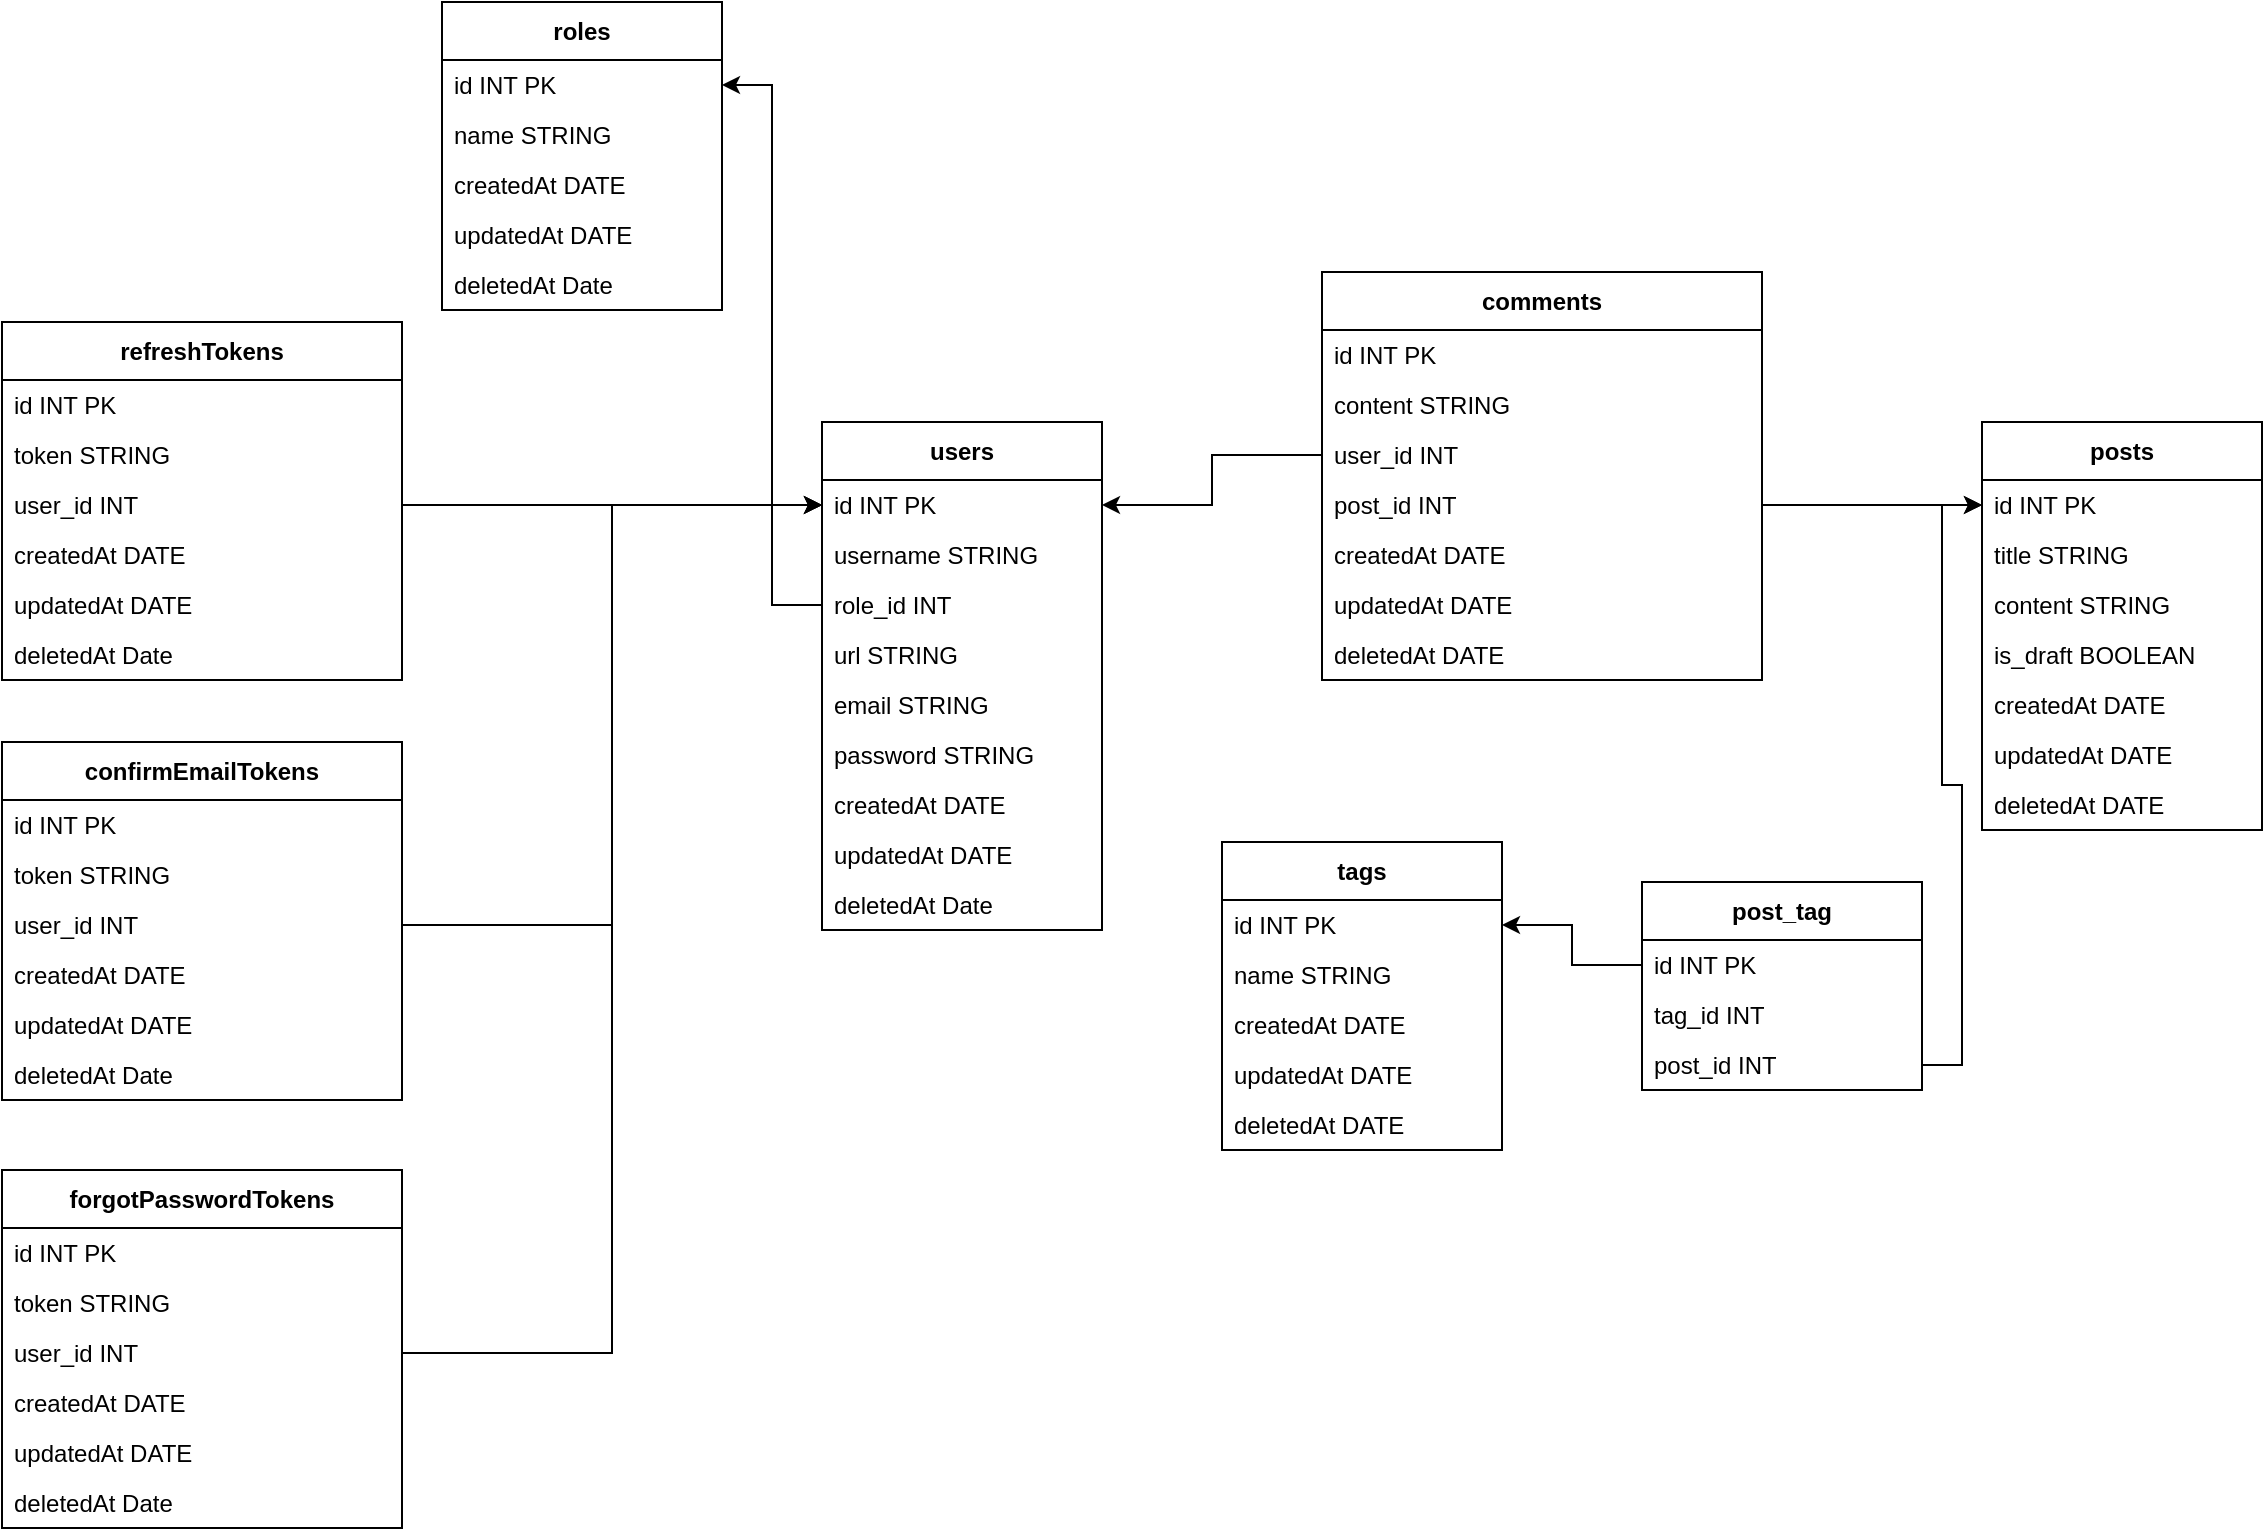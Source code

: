 <mxfile version="21.3.0" type="github">
  <diagram name="Page-1" id="WUl9qC-J_M90wuT9A977">
    <mxGraphModel dx="2423" dy="1949" grid="1" gridSize="10" guides="1" tooltips="1" connect="1" arrows="1" fold="1" page="1" pageScale="1" pageWidth="850" pageHeight="1100" math="0" shadow="0">
      <root>
        <mxCell id="0" />
        <mxCell id="1" parent="0" />
        <mxCell id="dtRCtxeBVitpYyYdIylQ-1" value="users" style="swimlane;fontStyle=1;align=center;verticalAlign=middle;childLayout=stackLayout;horizontal=1;startSize=29;horizontalStack=0;resizeParent=1;resizeParentMax=0;resizeLast=0;collapsible=0;marginBottom=0;html=1;whiteSpace=wrap;" vertex="1" parent="1">
          <mxGeometry x="80" y="120" width="140" height="254" as="geometry" />
        </mxCell>
        <mxCell id="dtRCtxeBVitpYyYdIylQ-3" value="id INT PK" style="text;html=1;strokeColor=none;fillColor=none;align=left;verticalAlign=middle;spacingLeft=4;spacingRight=4;overflow=hidden;rotatable=0;points=[[0,0.5],[1,0.5]];portConstraint=eastwest;whiteSpace=wrap;" vertex="1" parent="dtRCtxeBVitpYyYdIylQ-1">
          <mxGeometry y="29" width="140" height="25" as="geometry" />
        </mxCell>
        <mxCell id="dtRCtxeBVitpYyYdIylQ-10" value="username STRING" style="text;html=1;strokeColor=none;fillColor=none;align=left;verticalAlign=middle;spacingLeft=4;spacingRight=4;overflow=hidden;rotatable=0;points=[[0,0.5],[1,0.5]];portConstraint=eastwest;whiteSpace=wrap;" vertex="1" parent="dtRCtxeBVitpYyYdIylQ-1">
          <mxGeometry y="54" width="140" height="25" as="geometry" />
        </mxCell>
        <mxCell id="dtRCtxeBVitpYyYdIylQ-84" value="role_id INT" style="text;html=1;strokeColor=none;fillColor=none;align=left;verticalAlign=middle;spacingLeft=4;spacingRight=4;overflow=hidden;rotatable=0;points=[[0,0.5],[1,0.5]];portConstraint=eastwest;whiteSpace=wrap;" vertex="1" parent="dtRCtxeBVitpYyYdIylQ-1">
          <mxGeometry y="79" width="140" height="25" as="geometry" />
        </mxCell>
        <mxCell id="dtRCtxeBVitpYyYdIylQ-13" value="url STRING" style="text;html=1;strokeColor=none;fillColor=none;align=left;verticalAlign=middle;spacingLeft=4;spacingRight=4;overflow=hidden;rotatable=0;points=[[0,0.5],[1,0.5]];portConstraint=eastwest;whiteSpace=wrap;" vertex="1" parent="dtRCtxeBVitpYyYdIylQ-1">
          <mxGeometry y="104" width="140" height="25" as="geometry" />
        </mxCell>
        <mxCell id="dtRCtxeBVitpYyYdIylQ-11" value="email STRING" style="text;html=1;strokeColor=none;fillColor=none;align=left;verticalAlign=middle;spacingLeft=4;spacingRight=4;overflow=hidden;rotatable=0;points=[[0,0.5],[1,0.5]];portConstraint=eastwest;whiteSpace=wrap;" vertex="1" parent="dtRCtxeBVitpYyYdIylQ-1">
          <mxGeometry y="129" width="140" height="25" as="geometry" />
        </mxCell>
        <mxCell id="dtRCtxeBVitpYyYdIylQ-12" value="password STRING" style="text;html=1;strokeColor=none;fillColor=none;align=left;verticalAlign=middle;spacingLeft=4;spacingRight=4;overflow=hidden;rotatable=0;points=[[0,0.5],[1,0.5]];portConstraint=eastwest;whiteSpace=wrap;" vertex="1" parent="dtRCtxeBVitpYyYdIylQ-1">
          <mxGeometry y="154" width="140" height="25" as="geometry" />
        </mxCell>
        <mxCell id="dtRCtxeBVitpYyYdIylQ-14" value="createdAt DATE" style="text;html=1;strokeColor=none;fillColor=none;align=left;verticalAlign=middle;spacingLeft=4;spacingRight=4;overflow=hidden;rotatable=0;points=[[0,0.5],[1,0.5]];portConstraint=eastwest;whiteSpace=wrap;" vertex="1" parent="dtRCtxeBVitpYyYdIylQ-1">
          <mxGeometry y="179" width="140" height="25" as="geometry" />
        </mxCell>
        <mxCell id="dtRCtxeBVitpYyYdIylQ-15" value="updatedAt DATE" style="text;html=1;strokeColor=none;fillColor=none;align=left;verticalAlign=middle;spacingLeft=4;spacingRight=4;overflow=hidden;rotatable=0;points=[[0,0.5],[1,0.5]];portConstraint=eastwest;whiteSpace=wrap;" vertex="1" parent="dtRCtxeBVitpYyYdIylQ-1">
          <mxGeometry y="204" width="140" height="25" as="geometry" />
        </mxCell>
        <mxCell id="dtRCtxeBVitpYyYdIylQ-16" value="deletedAt Date" style="text;html=1;strokeColor=none;fillColor=none;align=left;verticalAlign=middle;spacingLeft=4;spacingRight=4;overflow=hidden;rotatable=0;points=[[0,0.5],[1,0.5]];portConstraint=eastwest;whiteSpace=wrap;" vertex="1" parent="dtRCtxeBVitpYyYdIylQ-1">
          <mxGeometry y="229" width="140" height="25" as="geometry" />
        </mxCell>
        <mxCell id="dtRCtxeBVitpYyYdIylQ-4" value="posts" style="swimlane;fontStyle=1;align=center;verticalAlign=middle;childLayout=stackLayout;horizontal=1;startSize=29;horizontalStack=0;resizeParent=1;resizeParentMax=0;resizeLast=0;collapsible=0;marginBottom=0;html=1;whiteSpace=wrap;" vertex="1" parent="1">
          <mxGeometry x="660" y="120" width="140" height="204" as="geometry" />
        </mxCell>
        <mxCell id="dtRCtxeBVitpYyYdIylQ-5" value="id INT PK" style="text;html=1;strokeColor=none;fillColor=none;align=left;verticalAlign=middle;spacingLeft=4;spacingRight=4;overflow=hidden;rotatable=0;points=[[0,0.5],[1,0.5]];portConstraint=eastwest;whiteSpace=wrap;" vertex="1" parent="dtRCtxeBVitpYyYdIylQ-4">
          <mxGeometry y="29" width="140" height="25" as="geometry" />
        </mxCell>
        <mxCell id="dtRCtxeBVitpYyYdIylQ-20" value="title STRING" style="text;html=1;strokeColor=none;fillColor=none;align=left;verticalAlign=middle;spacingLeft=4;spacingRight=4;overflow=hidden;rotatable=0;points=[[0,0.5],[1,0.5]];portConstraint=eastwest;whiteSpace=wrap;" vertex="1" parent="dtRCtxeBVitpYyYdIylQ-4">
          <mxGeometry y="54" width="140" height="25" as="geometry" />
        </mxCell>
        <mxCell id="dtRCtxeBVitpYyYdIylQ-21" value="content STRING" style="text;html=1;strokeColor=none;fillColor=none;align=left;verticalAlign=middle;spacingLeft=4;spacingRight=4;overflow=hidden;rotatable=0;points=[[0,0.5],[1,0.5]];portConstraint=eastwest;whiteSpace=wrap;" vertex="1" parent="dtRCtxeBVitpYyYdIylQ-4">
          <mxGeometry y="79" width="140" height="25" as="geometry" />
        </mxCell>
        <mxCell id="dtRCtxeBVitpYyYdIylQ-97" value="is_draft BOOLEAN" style="text;html=1;strokeColor=none;fillColor=none;align=left;verticalAlign=middle;spacingLeft=4;spacingRight=4;overflow=hidden;rotatable=0;points=[[0,0.5],[1,0.5]];portConstraint=eastwest;whiteSpace=wrap;" vertex="1" parent="dtRCtxeBVitpYyYdIylQ-4">
          <mxGeometry y="104" width="140" height="25" as="geometry" />
        </mxCell>
        <mxCell id="dtRCtxeBVitpYyYdIylQ-22" value="createdAt DATE" style="text;html=1;strokeColor=none;fillColor=none;align=left;verticalAlign=middle;spacingLeft=4;spacingRight=4;overflow=hidden;rotatable=0;points=[[0,0.5],[1,0.5]];portConstraint=eastwest;whiteSpace=wrap;" vertex="1" parent="dtRCtxeBVitpYyYdIylQ-4">
          <mxGeometry y="129" width="140" height="25" as="geometry" />
        </mxCell>
        <mxCell id="dtRCtxeBVitpYyYdIylQ-23" value="updatedAt DATE" style="text;html=1;strokeColor=none;fillColor=none;align=left;verticalAlign=middle;spacingLeft=4;spacingRight=4;overflow=hidden;rotatable=0;points=[[0,0.5],[1,0.5]];portConstraint=eastwest;whiteSpace=wrap;" vertex="1" parent="dtRCtxeBVitpYyYdIylQ-4">
          <mxGeometry y="154" width="140" height="25" as="geometry" />
        </mxCell>
        <mxCell id="dtRCtxeBVitpYyYdIylQ-24" value="deletedAt DATE" style="text;html=1;strokeColor=none;fillColor=none;align=left;verticalAlign=middle;spacingLeft=4;spacingRight=4;overflow=hidden;rotatable=0;points=[[0,0.5],[1,0.5]];portConstraint=eastwest;whiteSpace=wrap;" vertex="1" parent="dtRCtxeBVitpYyYdIylQ-4">
          <mxGeometry y="179" width="140" height="25" as="geometry" />
        </mxCell>
        <mxCell id="dtRCtxeBVitpYyYdIylQ-6" value="comments" style="swimlane;fontStyle=1;align=center;verticalAlign=middle;childLayout=stackLayout;horizontal=1;startSize=29;horizontalStack=0;resizeParent=1;resizeParentMax=0;resizeLast=0;collapsible=0;marginBottom=0;html=1;whiteSpace=wrap;" vertex="1" parent="1">
          <mxGeometry x="330" y="45" width="220" height="204" as="geometry" />
        </mxCell>
        <mxCell id="dtRCtxeBVitpYyYdIylQ-7" value="id INT PK" style="text;html=1;strokeColor=none;fillColor=none;align=left;verticalAlign=middle;spacingLeft=4;spacingRight=4;overflow=hidden;rotatable=0;points=[[0,0.5],[1,0.5]];portConstraint=eastwest;whiteSpace=wrap;" vertex="1" parent="dtRCtxeBVitpYyYdIylQ-6">
          <mxGeometry y="29" width="220" height="25" as="geometry" />
        </mxCell>
        <mxCell id="dtRCtxeBVitpYyYdIylQ-25" value="content STRING" style="text;html=1;strokeColor=none;fillColor=none;align=left;verticalAlign=middle;spacingLeft=4;spacingRight=4;overflow=hidden;rotatable=0;points=[[0,0.5],[1,0.5]];portConstraint=eastwest;whiteSpace=wrap;" vertex="1" parent="dtRCtxeBVitpYyYdIylQ-6">
          <mxGeometry y="54" width="220" height="25" as="geometry" />
        </mxCell>
        <mxCell id="dtRCtxeBVitpYyYdIylQ-26" value="user_id INT" style="text;html=1;strokeColor=none;fillColor=none;align=left;verticalAlign=middle;spacingLeft=4;spacingRight=4;overflow=hidden;rotatable=0;points=[[0,0.5],[1,0.5]];portConstraint=eastwest;whiteSpace=wrap;" vertex="1" parent="dtRCtxeBVitpYyYdIylQ-6">
          <mxGeometry y="79" width="220" height="25" as="geometry" />
        </mxCell>
        <mxCell id="dtRCtxeBVitpYyYdIylQ-27" value="post_id INT" style="text;html=1;strokeColor=none;fillColor=none;align=left;verticalAlign=middle;spacingLeft=4;spacingRight=4;overflow=hidden;rotatable=0;points=[[0,0.5],[1,0.5]];portConstraint=eastwest;whiteSpace=wrap;" vertex="1" parent="dtRCtxeBVitpYyYdIylQ-6">
          <mxGeometry y="104" width="220" height="25" as="geometry" />
        </mxCell>
        <mxCell id="dtRCtxeBVitpYyYdIylQ-28" value="createdAt DATE" style="text;html=1;strokeColor=none;fillColor=none;align=left;verticalAlign=middle;spacingLeft=4;spacingRight=4;overflow=hidden;rotatable=0;points=[[0,0.5],[1,0.5]];portConstraint=eastwest;whiteSpace=wrap;" vertex="1" parent="dtRCtxeBVitpYyYdIylQ-6">
          <mxGeometry y="129" width="220" height="25" as="geometry" />
        </mxCell>
        <mxCell id="dtRCtxeBVitpYyYdIylQ-29" value="updatedAt DATE" style="text;html=1;strokeColor=none;fillColor=none;align=left;verticalAlign=middle;spacingLeft=4;spacingRight=4;overflow=hidden;rotatable=0;points=[[0,0.5],[1,0.5]];portConstraint=eastwest;whiteSpace=wrap;" vertex="1" parent="dtRCtxeBVitpYyYdIylQ-6">
          <mxGeometry y="154" width="220" height="25" as="geometry" />
        </mxCell>
        <mxCell id="dtRCtxeBVitpYyYdIylQ-30" value="deletedAt DATE" style="text;html=1;strokeColor=none;fillColor=none;align=left;verticalAlign=middle;spacingLeft=4;spacingRight=4;overflow=hidden;rotatable=0;points=[[0,0.5],[1,0.5]];portConstraint=eastwest;whiteSpace=wrap;" vertex="1" parent="dtRCtxeBVitpYyYdIylQ-6">
          <mxGeometry y="179" width="220" height="25" as="geometry" />
        </mxCell>
        <mxCell id="dtRCtxeBVitpYyYdIylQ-8" value="tags" style="swimlane;fontStyle=1;align=center;verticalAlign=middle;childLayout=stackLayout;horizontal=1;startSize=29;horizontalStack=0;resizeParent=1;resizeParentMax=0;resizeLast=0;collapsible=0;marginBottom=0;html=1;whiteSpace=wrap;" vertex="1" parent="1">
          <mxGeometry x="280" y="330" width="140" height="154" as="geometry" />
        </mxCell>
        <mxCell id="dtRCtxeBVitpYyYdIylQ-9" value="id INT PK" style="text;html=1;strokeColor=none;fillColor=none;align=left;verticalAlign=middle;spacingLeft=4;spacingRight=4;overflow=hidden;rotatable=0;points=[[0,0.5],[1,0.5]];portConstraint=eastwest;whiteSpace=wrap;" vertex="1" parent="dtRCtxeBVitpYyYdIylQ-8">
          <mxGeometry y="29" width="140" height="25" as="geometry" />
        </mxCell>
        <mxCell id="dtRCtxeBVitpYyYdIylQ-33" value="name STRING" style="text;html=1;strokeColor=none;fillColor=none;align=left;verticalAlign=middle;spacingLeft=4;spacingRight=4;overflow=hidden;rotatable=0;points=[[0,0.5],[1,0.5]];portConstraint=eastwest;whiteSpace=wrap;" vertex="1" parent="dtRCtxeBVitpYyYdIylQ-8">
          <mxGeometry y="54" width="140" height="25" as="geometry" />
        </mxCell>
        <mxCell id="dtRCtxeBVitpYyYdIylQ-34" value="createdAt DATE" style="text;html=1;strokeColor=none;fillColor=none;align=left;verticalAlign=middle;spacingLeft=4;spacingRight=4;overflow=hidden;rotatable=0;points=[[0,0.5],[1,0.5]];portConstraint=eastwest;whiteSpace=wrap;" vertex="1" parent="dtRCtxeBVitpYyYdIylQ-8">
          <mxGeometry y="79" width="140" height="25" as="geometry" />
        </mxCell>
        <mxCell id="dtRCtxeBVitpYyYdIylQ-35" value="updatedAt DATE" style="text;html=1;strokeColor=none;fillColor=none;align=left;verticalAlign=middle;spacingLeft=4;spacingRight=4;overflow=hidden;rotatable=0;points=[[0,0.5],[1,0.5]];portConstraint=eastwest;whiteSpace=wrap;" vertex="1" parent="dtRCtxeBVitpYyYdIylQ-8">
          <mxGeometry y="104" width="140" height="25" as="geometry" />
        </mxCell>
        <mxCell id="dtRCtxeBVitpYyYdIylQ-36" value="deletedAt DATE" style="text;html=1;strokeColor=none;fillColor=none;align=left;verticalAlign=middle;spacingLeft=4;spacingRight=4;overflow=hidden;rotatable=0;points=[[0,0.5],[1,0.5]];portConstraint=eastwest;whiteSpace=wrap;" vertex="1" parent="dtRCtxeBVitpYyYdIylQ-8">
          <mxGeometry y="129" width="140" height="25" as="geometry" />
        </mxCell>
        <mxCell id="dtRCtxeBVitpYyYdIylQ-31" value="post_tag" style="swimlane;fontStyle=1;align=center;verticalAlign=middle;childLayout=stackLayout;horizontal=1;startSize=29;horizontalStack=0;resizeParent=1;resizeParentMax=0;resizeLast=0;collapsible=0;marginBottom=0;html=1;whiteSpace=wrap;" vertex="1" parent="1">
          <mxGeometry x="490" y="350" width="140" height="104" as="geometry" />
        </mxCell>
        <mxCell id="dtRCtxeBVitpYyYdIylQ-32" value="id INT PK" style="text;html=1;strokeColor=none;fillColor=none;align=left;verticalAlign=middle;spacingLeft=4;spacingRight=4;overflow=hidden;rotatable=0;points=[[0,0.5],[1,0.5]];portConstraint=eastwest;whiteSpace=wrap;" vertex="1" parent="dtRCtxeBVitpYyYdIylQ-31">
          <mxGeometry y="29" width="140" height="25" as="geometry" />
        </mxCell>
        <mxCell id="dtRCtxeBVitpYyYdIylQ-37" value="tag_id INT" style="text;html=1;strokeColor=none;fillColor=none;align=left;verticalAlign=middle;spacingLeft=4;spacingRight=4;overflow=hidden;rotatable=0;points=[[0,0.5],[1,0.5]];portConstraint=eastwest;whiteSpace=wrap;" vertex="1" parent="dtRCtxeBVitpYyYdIylQ-31">
          <mxGeometry y="54" width="140" height="25" as="geometry" />
        </mxCell>
        <mxCell id="dtRCtxeBVitpYyYdIylQ-38" value="post_id INT" style="text;html=1;strokeColor=none;fillColor=none;align=left;verticalAlign=middle;spacingLeft=4;spacingRight=4;overflow=hidden;rotatable=0;points=[[0,0.5],[1,0.5]];portConstraint=eastwest;whiteSpace=wrap;" vertex="1" parent="dtRCtxeBVitpYyYdIylQ-31">
          <mxGeometry y="79" width="140" height="25" as="geometry" />
        </mxCell>
        <mxCell id="dtRCtxeBVitpYyYdIylQ-39" value="roles" style="swimlane;fontStyle=1;align=center;verticalAlign=middle;childLayout=stackLayout;horizontal=1;startSize=29;horizontalStack=0;resizeParent=1;resizeParentMax=0;resizeLast=0;collapsible=0;marginBottom=0;html=1;whiteSpace=wrap;" vertex="1" parent="1">
          <mxGeometry x="-110" y="-90" width="140" height="154" as="geometry" />
        </mxCell>
        <mxCell id="dtRCtxeBVitpYyYdIylQ-40" value="id INT PK" style="text;html=1;strokeColor=none;fillColor=none;align=left;verticalAlign=middle;spacingLeft=4;spacingRight=4;overflow=hidden;rotatable=0;points=[[0,0.5],[1,0.5]];portConstraint=eastwest;whiteSpace=wrap;" vertex="1" parent="dtRCtxeBVitpYyYdIylQ-39">
          <mxGeometry y="29" width="140" height="25" as="geometry" />
        </mxCell>
        <mxCell id="dtRCtxeBVitpYyYdIylQ-41" value="name STRING" style="text;html=1;strokeColor=none;fillColor=none;align=left;verticalAlign=middle;spacingLeft=4;spacingRight=4;overflow=hidden;rotatable=0;points=[[0,0.5],[1,0.5]];portConstraint=eastwest;whiteSpace=wrap;" vertex="1" parent="dtRCtxeBVitpYyYdIylQ-39">
          <mxGeometry y="54" width="140" height="25" as="geometry" />
        </mxCell>
        <mxCell id="dtRCtxeBVitpYyYdIylQ-45" value="createdAt DATE" style="text;html=1;strokeColor=none;fillColor=none;align=left;verticalAlign=middle;spacingLeft=4;spacingRight=4;overflow=hidden;rotatable=0;points=[[0,0.5],[1,0.5]];portConstraint=eastwest;whiteSpace=wrap;" vertex="1" parent="dtRCtxeBVitpYyYdIylQ-39">
          <mxGeometry y="79" width="140" height="25" as="geometry" />
        </mxCell>
        <mxCell id="dtRCtxeBVitpYyYdIylQ-46" value="updatedAt DATE" style="text;html=1;strokeColor=none;fillColor=none;align=left;verticalAlign=middle;spacingLeft=4;spacingRight=4;overflow=hidden;rotatable=0;points=[[0,0.5],[1,0.5]];portConstraint=eastwest;whiteSpace=wrap;" vertex="1" parent="dtRCtxeBVitpYyYdIylQ-39">
          <mxGeometry y="104" width="140" height="25" as="geometry" />
        </mxCell>
        <mxCell id="dtRCtxeBVitpYyYdIylQ-47" value="deletedAt Date" style="text;html=1;strokeColor=none;fillColor=none;align=left;verticalAlign=middle;spacingLeft=4;spacingRight=4;overflow=hidden;rotatable=0;points=[[0,0.5],[1,0.5]];portConstraint=eastwest;whiteSpace=wrap;" vertex="1" parent="dtRCtxeBVitpYyYdIylQ-39">
          <mxGeometry y="129" width="140" height="25" as="geometry" />
        </mxCell>
        <mxCell id="dtRCtxeBVitpYyYdIylQ-48" value="forgotPasswordTokens" style="swimlane;fontStyle=1;align=center;verticalAlign=middle;childLayout=stackLayout;horizontal=1;startSize=29;horizontalStack=0;resizeParent=1;resizeParentMax=0;resizeLast=0;collapsible=0;marginBottom=0;html=1;whiteSpace=wrap;" vertex="1" parent="1">
          <mxGeometry x="-330" y="494" width="200" height="179" as="geometry" />
        </mxCell>
        <mxCell id="dtRCtxeBVitpYyYdIylQ-49" value="id INT PK" style="text;html=1;strokeColor=none;fillColor=none;align=left;verticalAlign=middle;spacingLeft=4;spacingRight=4;overflow=hidden;rotatable=0;points=[[0,0.5],[1,0.5]];portConstraint=eastwest;whiteSpace=wrap;" vertex="1" parent="dtRCtxeBVitpYyYdIylQ-48">
          <mxGeometry y="29" width="200" height="25" as="geometry" />
        </mxCell>
        <mxCell id="dtRCtxeBVitpYyYdIylQ-50" value="token STRING" style="text;html=1;strokeColor=none;fillColor=none;align=left;verticalAlign=middle;spacingLeft=4;spacingRight=4;overflow=hidden;rotatable=0;points=[[0,0.5],[1,0.5]];portConstraint=eastwest;whiteSpace=wrap;" vertex="1" parent="dtRCtxeBVitpYyYdIylQ-48">
          <mxGeometry y="54" width="200" height="25" as="geometry" />
        </mxCell>
        <mxCell id="dtRCtxeBVitpYyYdIylQ-91" value="user_id INT" style="text;html=1;strokeColor=none;fillColor=none;align=left;verticalAlign=middle;spacingLeft=4;spacingRight=4;overflow=hidden;rotatable=0;points=[[0,0.5],[1,0.5]];portConstraint=eastwest;whiteSpace=wrap;" vertex="1" parent="dtRCtxeBVitpYyYdIylQ-48">
          <mxGeometry y="79" width="200" height="25" as="geometry" />
        </mxCell>
        <mxCell id="dtRCtxeBVitpYyYdIylQ-54" value="createdAt DATE" style="text;html=1;strokeColor=none;fillColor=none;align=left;verticalAlign=middle;spacingLeft=4;spacingRight=4;overflow=hidden;rotatable=0;points=[[0,0.5],[1,0.5]];portConstraint=eastwest;whiteSpace=wrap;" vertex="1" parent="dtRCtxeBVitpYyYdIylQ-48">
          <mxGeometry y="104" width="200" height="25" as="geometry" />
        </mxCell>
        <mxCell id="dtRCtxeBVitpYyYdIylQ-55" value="updatedAt DATE" style="text;html=1;strokeColor=none;fillColor=none;align=left;verticalAlign=middle;spacingLeft=4;spacingRight=4;overflow=hidden;rotatable=0;points=[[0,0.5],[1,0.5]];portConstraint=eastwest;whiteSpace=wrap;" vertex="1" parent="dtRCtxeBVitpYyYdIylQ-48">
          <mxGeometry y="129" width="200" height="25" as="geometry" />
        </mxCell>
        <mxCell id="dtRCtxeBVitpYyYdIylQ-56" value="deletedAt Date" style="text;html=1;strokeColor=none;fillColor=none;align=left;verticalAlign=middle;spacingLeft=4;spacingRight=4;overflow=hidden;rotatable=0;points=[[0,0.5],[1,0.5]];portConstraint=eastwest;whiteSpace=wrap;" vertex="1" parent="dtRCtxeBVitpYyYdIylQ-48">
          <mxGeometry y="154" width="200" height="25" as="geometry" />
        </mxCell>
        <mxCell id="dtRCtxeBVitpYyYdIylQ-66" value="confirmEmailTokens" style="swimlane;fontStyle=1;align=center;verticalAlign=middle;childLayout=stackLayout;horizontal=1;startSize=29;horizontalStack=0;resizeParent=1;resizeParentMax=0;resizeLast=0;collapsible=0;marginBottom=0;html=1;whiteSpace=wrap;" vertex="1" parent="1">
          <mxGeometry x="-330" y="280" width="200" height="179" as="geometry" />
        </mxCell>
        <mxCell id="dtRCtxeBVitpYyYdIylQ-67" value="id INT PK" style="text;html=1;strokeColor=none;fillColor=none;align=left;verticalAlign=middle;spacingLeft=4;spacingRight=4;overflow=hidden;rotatable=0;points=[[0,0.5],[1,0.5]];portConstraint=eastwest;whiteSpace=wrap;" vertex="1" parent="dtRCtxeBVitpYyYdIylQ-66">
          <mxGeometry y="29" width="200" height="25" as="geometry" />
        </mxCell>
        <mxCell id="dtRCtxeBVitpYyYdIylQ-68" value="token STRING" style="text;html=1;strokeColor=none;fillColor=none;align=left;verticalAlign=middle;spacingLeft=4;spacingRight=4;overflow=hidden;rotatable=0;points=[[0,0.5],[1,0.5]];portConstraint=eastwest;whiteSpace=wrap;" vertex="1" parent="dtRCtxeBVitpYyYdIylQ-66">
          <mxGeometry y="54" width="200" height="25" as="geometry" />
        </mxCell>
        <mxCell id="dtRCtxeBVitpYyYdIylQ-89" value="user_id INT" style="text;html=1;strokeColor=none;fillColor=none;align=left;verticalAlign=middle;spacingLeft=4;spacingRight=4;overflow=hidden;rotatable=0;points=[[0,0.5],[1,0.5]];portConstraint=eastwest;whiteSpace=wrap;" vertex="1" parent="dtRCtxeBVitpYyYdIylQ-66">
          <mxGeometry y="79" width="200" height="25" as="geometry" />
        </mxCell>
        <mxCell id="dtRCtxeBVitpYyYdIylQ-72" value="createdAt DATE" style="text;html=1;strokeColor=none;fillColor=none;align=left;verticalAlign=middle;spacingLeft=4;spacingRight=4;overflow=hidden;rotatable=0;points=[[0,0.5],[1,0.5]];portConstraint=eastwest;whiteSpace=wrap;" vertex="1" parent="dtRCtxeBVitpYyYdIylQ-66">
          <mxGeometry y="104" width="200" height="25" as="geometry" />
        </mxCell>
        <mxCell id="dtRCtxeBVitpYyYdIylQ-73" value="updatedAt DATE" style="text;html=1;strokeColor=none;fillColor=none;align=left;verticalAlign=middle;spacingLeft=4;spacingRight=4;overflow=hidden;rotatable=0;points=[[0,0.5],[1,0.5]];portConstraint=eastwest;whiteSpace=wrap;" vertex="1" parent="dtRCtxeBVitpYyYdIylQ-66">
          <mxGeometry y="129" width="200" height="25" as="geometry" />
        </mxCell>
        <mxCell id="dtRCtxeBVitpYyYdIylQ-74" value="deletedAt Date" style="text;html=1;strokeColor=none;fillColor=none;align=left;verticalAlign=middle;spacingLeft=4;spacingRight=4;overflow=hidden;rotatable=0;points=[[0,0.5],[1,0.5]];portConstraint=eastwest;whiteSpace=wrap;" vertex="1" parent="dtRCtxeBVitpYyYdIylQ-66">
          <mxGeometry y="154" width="200" height="25" as="geometry" />
        </mxCell>
        <mxCell id="dtRCtxeBVitpYyYdIylQ-75" value="refreshTokens" style="swimlane;fontStyle=1;align=center;verticalAlign=middle;childLayout=stackLayout;horizontal=1;startSize=29;horizontalStack=0;resizeParent=1;resizeParentMax=0;resizeLast=0;collapsible=0;marginBottom=0;html=1;whiteSpace=wrap;" vertex="1" parent="1">
          <mxGeometry x="-330" y="70" width="200" height="179" as="geometry" />
        </mxCell>
        <mxCell id="dtRCtxeBVitpYyYdIylQ-76" value="id INT PK" style="text;html=1;strokeColor=none;fillColor=none;align=left;verticalAlign=middle;spacingLeft=4;spacingRight=4;overflow=hidden;rotatable=0;points=[[0,0.5],[1,0.5]];portConstraint=eastwest;whiteSpace=wrap;" vertex="1" parent="dtRCtxeBVitpYyYdIylQ-75">
          <mxGeometry y="29" width="200" height="25" as="geometry" />
        </mxCell>
        <mxCell id="dtRCtxeBVitpYyYdIylQ-77" value="token STRING" style="text;html=1;strokeColor=none;fillColor=none;align=left;verticalAlign=middle;spacingLeft=4;spacingRight=4;overflow=hidden;rotatable=0;points=[[0,0.5],[1,0.5]];portConstraint=eastwest;whiteSpace=wrap;" vertex="1" parent="dtRCtxeBVitpYyYdIylQ-75">
          <mxGeometry y="54" width="200" height="25" as="geometry" />
        </mxCell>
        <mxCell id="dtRCtxeBVitpYyYdIylQ-86" value="user_id INT" style="text;html=1;strokeColor=none;fillColor=none;align=left;verticalAlign=middle;spacingLeft=4;spacingRight=4;overflow=hidden;rotatable=0;points=[[0,0.5],[1,0.5]];portConstraint=eastwest;whiteSpace=wrap;" vertex="1" parent="dtRCtxeBVitpYyYdIylQ-75">
          <mxGeometry y="79" width="200" height="25" as="geometry" />
        </mxCell>
        <mxCell id="dtRCtxeBVitpYyYdIylQ-81" value="createdAt DATE" style="text;html=1;strokeColor=none;fillColor=none;align=left;verticalAlign=middle;spacingLeft=4;spacingRight=4;overflow=hidden;rotatable=0;points=[[0,0.5],[1,0.5]];portConstraint=eastwest;whiteSpace=wrap;" vertex="1" parent="dtRCtxeBVitpYyYdIylQ-75">
          <mxGeometry y="104" width="200" height="25" as="geometry" />
        </mxCell>
        <mxCell id="dtRCtxeBVitpYyYdIylQ-82" value="updatedAt DATE" style="text;html=1;strokeColor=none;fillColor=none;align=left;verticalAlign=middle;spacingLeft=4;spacingRight=4;overflow=hidden;rotatable=0;points=[[0,0.5],[1,0.5]];portConstraint=eastwest;whiteSpace=wrap;" vertex="1" parent="dtRCtxeBVitpYyYdIylQ-75">
          <mxGeometry y="129" width="200" height="25" as="geometry" />
        </mxCell>
        <mxCell id="dtRCtxeBVitpYyYdIylQ-83" value="deletedAt Date" style="text;html=1;strokeColor=none;fillColor=none;align=left;verticalAlign=middle;spacingLeft=4;spacingRight=4;overflow=hidden;rotatable=0;points=[[0,0.5],[1,0.5]];portConstraint=eastwest;whiteSpace=wrap;" vertex="1" parent="dtRCtxeBVitpYyYdIylQ-75">
          <mxGeometry y="154" width="200" height="25" as="geometry" />
        </mxCell>
        <mxCell id="dtRCtxeBVitpYyYdIylQ-85" style="edgeStyle=orthogonalEdgeStyle;rounded=0;orthogonalLoop=1;jettySize=auto;html=1;entryX=1;entryY=0.5;entryDx=0;entryDy=0;" edge="1" parent="1" source="dtRCtxeBVitpYyYdIylQ-84" target="dtRCtxeBVitpYyYdIylQ-40">
          <mxGeometry relative="1" as="geometry" />
        </mxCell>
        <mxCell id="dtRCtxeBVitpYyYdIylQ-87" style="edgeStyle=orthogonalEdgeStyle;rounded=0;orthogonalLoop=1;jettySize=auto;html=1;entryX=0;entryY=0.5;entryDx=0;entryDy=0;" edge="1" parent="1" source="dtRCtxeBVitpYyYdIylQ-86" target="dtRCtxeBVitpYyYdIylQ-3">
          <mxGeometry relative="1" as="geometry" />
        </mxCell>
        <mxCell id="dtRCtxeBVitpYyYdIylQ-90" style="edgeStyle=orthogonalEdgeStyle;rounded=0;orthogonalLoop=1;jettySize=auto;html=1;entryX=0;entryY=0.5;entryDx=0;entryDy=0;" edge="1" parent="1" source="dtRCtxeBVitpYyYdIylQ-89" target="dtRCtxeBVitpYyYdIylQ-3">
          <mxGeometry relative="1" as="geometry" />
        </mxCell>
        <mxCell id="dtRCtxeBVitpYyYdIylQ-92" style="edgeStyle=orthogonalEdgeStyle;rounded=0;orthogonalLoop=1;jettySize=auto;html=1;entryX=0;entryY=0.5;entryDx=0;entryDy=0;" edge="1" parent="1" source="dtRCtxeBVitpYyYdIylQ-91" target="dtRCtxeBVitpYyYdIylQ-3">
          <mxGeometry relative="1" as="geometry" />
        </mxCell>
        <mxCell id="dtRCtxeBVitpYyYdIylQ-93" style="edgeStyle=orthogonalEdgeStyle;rounded=0;orthogonalLoop=1;jettySize=auto;html=1;entryX=0;entryY=0.5;entryDx=0;entryDy=0;" edge="1" parent="1" source="dtRCtxeBVitpYyYdIylQ-27" target="dtRCtxeBVitpYyYdIylQ-5">
          <mxGeometry relative="1" as="geometry" />
        </mxCell>
        <mxCell id="dtRCtxeBVitpYyYdIylQ-94" style="edgeStyle=orthogonalEdgeStyle;rounded=0;orthogonalLoop=1;jettySize=auto;html=1;entryX=1;entryY=0.5;entryDx=0;entryDy=0;" edge="1" parent="1" source="dtRCtxeBVitpYyYdIylQ-26" target="dtRCtxeBVitpYyYdIylQ-3">
          <mxGeometry relative="1" as="geometry" />
        </mxCell>
        <mxCell id="dtRCtxeBVitpYyYdIylQ-95" style="edgeStyle=orthogonalEdgeStyle;rounded=0;orthogonalLoop=1;jettySize=auto;html=1;entryX=0;entryY=0.5;entryDx=0;entryDy=0;" edge="1" parent="1" source="dtRCtxeBVitpYyYdIylQ-38" target="dtRCtxeBVitpYyYdIylQ-5">
          <mxGeometry relative="1" as="geometry" />
        </mxCell>
        <mxCell id="dtRCtxeBVitpYyYdIylQ-96" style="edgeStyle=orthogonalEdgeStyle;rounded=0;orthogonalLoop=1;jettySize=auto;html=1;entryX=1;entryY=0.5;entryDx=0;entryDy=0;" edge="1" parent="1" source="dtRCtxeBVitpYyYdIylQ-32" target="dtRCtxeBVitpYyYdIylQ-9">
          <mxGeometry relative="1" as="geometry" />
        </mxCell>
      </root>
    </mxGraphModel>
  </diagram>
</mxfile>
